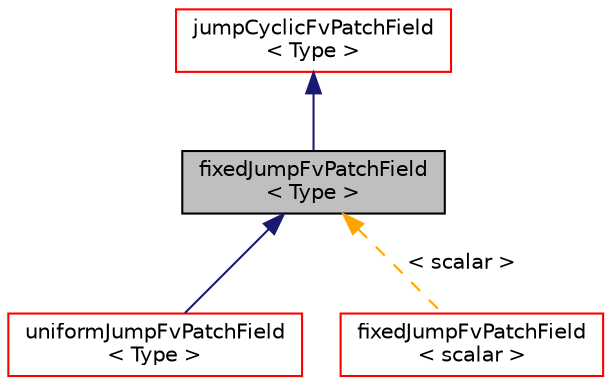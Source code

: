 digraph "fixedJumpFvPatchField&lt; Type &gt;"
{
  bgcolor="transparent";
  edge [fontname="Helvetica",fontsize="10",labelfontname="Helvetica",labelfontsize="10"];
  node [fontname="Helvetica",fontsize="10",shape=record];
  Node1 [label="fixedJumpFvPatchField\l\< Type \>",height=0.2,width=0.4,color="black", fillcolor="grey75", style="filled", fontcolor="black"];
  Node2 -> Node1 [dir="back",color="midnightblue",fontsize="10",style="solid",fontname="Helvetica"];
  Node2 [label="jumpCyclicFvPatchField\l\< Type \>",height=0.2,width=0.4,color="red",URL="$a01248.html",tooltip="This boundary condition provides a base class for coupled-cyclic conditions with a specified &#39;jump&#39; (..."];
  Node1 -> Node3 [dir="back",color="midnightblue",fontsize="10",style="solid",fontname="Helvetica"];
  Node3 [label="uniformJumpFvPatchField\l\< Type \>",height=0.2,width=0.4,color="red",URL="$a02850.html",tooltip="This boundary condition provides a jump condition, using the cyclic condition as a base..."];
  Node1 -> Node4 [dir="back",color="orange",fontsize="10",style="dashed",label=" \< scalar \>" ,fontname="Helvetica"];
  Node4 [label="fixedJumpFvPatchField\l\< scalar \>",height=0.2,width=0.4,color="red",URL="$a00833.html"];
}
